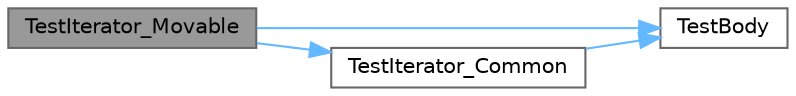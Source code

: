 digraph "TestIterator_Movable"
{
 // LATEX_PDF_SIZE
  bgcolor="transparent";
  edge [fontname=Helvetica,fontsize=10,labelfontname=Helvetica,labelfontsize=10];
  node [fontname=Helvetica,fontsize=10,shape=box,height=0.2,width=0.4];
  rankdir="LR";
  Node1 [id="Node000001",label="TestIterator_Movable",height=0.2,width=0.4,color="gray40", fillcolor="grey60", style="filled", fontcolor="black",tooltip=" "];
  Node1 -> Node2 [id="edge1_Node000001_Node000002",color="steelblue1",style="solid",tooltip=" "];
  Node2 [id="Node000002",label="TestBody",height=0.2,width=0.4,color="grey40", fillcolor="white", style="filled",URL="$test__parallel__do_8cpp.html#afbd07251d06176c4651b06990e840727",tooltip=" "];
  Node1 -> Node3 [id="edge2_Node000001_Node000003",color="steelblue1",style="solid",tooltip=" "];
  Node3 [id="Node000003",label="TestIterator_Common",height=0.2,width=0.4,color="grey40", fillcolor="white", style="filled",URL="$test__parallel__do_8cpp.html#a00fdc42d468f815eb722d275ce31cb77",tooltip=" "];
  Node3 -> Node2 [id="edge3_Node000003_Node000002",color="steelblue1",style="solid",tooltip=" "];
}
